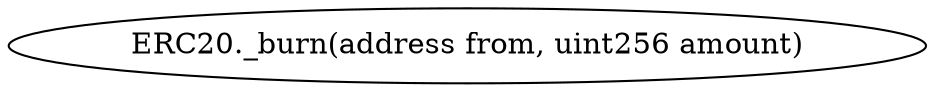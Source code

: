 digraph "" {
	graph [bb="0,0,373.41,36"];
	node [label="\N"];
	"ERC20._burn(address from, uint256 amount)"	 [height=0.5,
		pos="186.71,18",
		width=5.1863];
}
